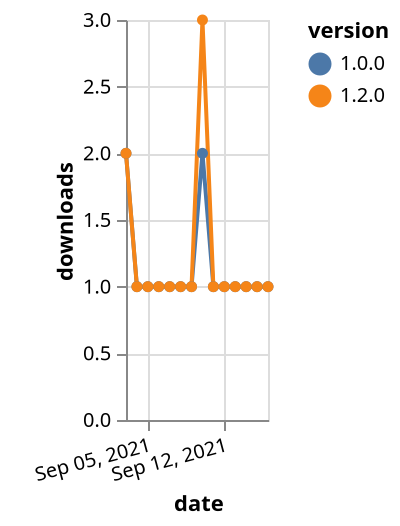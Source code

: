 {"$schema": "https://vega.github.io/schema/vega-lite/v5.json", "description": "A simple bar chart with embedded data.", "data": {"values": [{"date": "2021-09-03", "total": 160, "delta": 2, "version": "1.0.0"}, {"date": "2021-09-04", "total": 161, "delta": 1, "version": "1.0.0"}, {"date": "2021-09-05", "total": 162, "delta": 1, "version": "1.0.0"}, {"date": "2021-09-06", "total": 163, "delta": 1, "version": "1.0.0"}, {"date": "2021-09-07", "total": 164, "delta": 1, "version": "1.0.0"}, {"date": "2021-09-08", "total": 165, "delta": 1, "version": "1.0.0"}, {"date": "2021-09-09", "total": 166, "delta": 1, "version": "1.0.0"}, {"date": "2021-09-10", "total": 168, "delta": 2, "version": "1.0.0"}, {"date": "2021-09-11", "total": 169, "delta": 1, "version": "1.0.0"}, {"date": "2021-09-12", "total": 170, "delta": 1, "version": "1.0.0"}, {"date": "2021-09-13", "total": 171, "delta": 1, "version": "1.0.0"}, {"date": "2021-09-14", "total": 172, "delta": 1, "version": "1.0.0"}, {"date": "2021-09-15", "total": 173, "delta": 1, "version": "1.0.0"}, {"date": "2021-09-16", "total": 174, "delta": 1, "version": "1.0.0"}, {"date": "2021-09-03", "total": 113, "delta": 2, "version": "1.2.0"}, {"date": "2021-09-04", "total": 114, "delta": 1, "version": "1.2.0"}, {"date": "2021-09-05", "total": 115, "delta": 1, "version": "1.2.0"}, {"date": "2021-09-06", "total": 116, "delta": 1, "version": "1.2.0"}, {"date": "2021-09-07", "total": 117, "delta": 1, "version": "1.2.0"}, {"date": "2021-09-08", "total": 118, "delta": 1, "version": "1.2.0"}, {"date": "2021-09-09", "total": 119, "delta": 1, "version": "1.2.0"}, {"date": "2021-09-10", "total": 122, "delta": 3, "version": "1.2.0"}, {"date": "2021-09-11", "total": 123, "delta": 1, "version": "1.2.0"}, {"date": "2021-09-12", "total": 124, "delta": 1, "version": "1.2.0"}, {"date": "2021-09-13", "total": 125, "delta": 1, "version": "1.2.0"}, {"date": "2021-09-14", "total": 126, "delta": 1, "version": "1.2.0"}, {"date": "2021-09-15", "total": 127, "delta": 1, "version": "1.2.0"}, {"date": "2021-09-16", "total": 128, "delta": 1, "version": "1.2.0"}]}, "width": "container", "mark": {"type": "line", "point": {"filled": true}}, "encoding": {"x": {"field": "date", "type": "temporal", "timeUnit": "yearmonthdate", "title": "date", "axis": {"labelAngle": -15}}, "y": {"field": "delta", "type": "quantitative", "title": "downloads"}, "color": {"field": "version", "type": "nominal"}, "tooltip": {"field": "delta"}}}